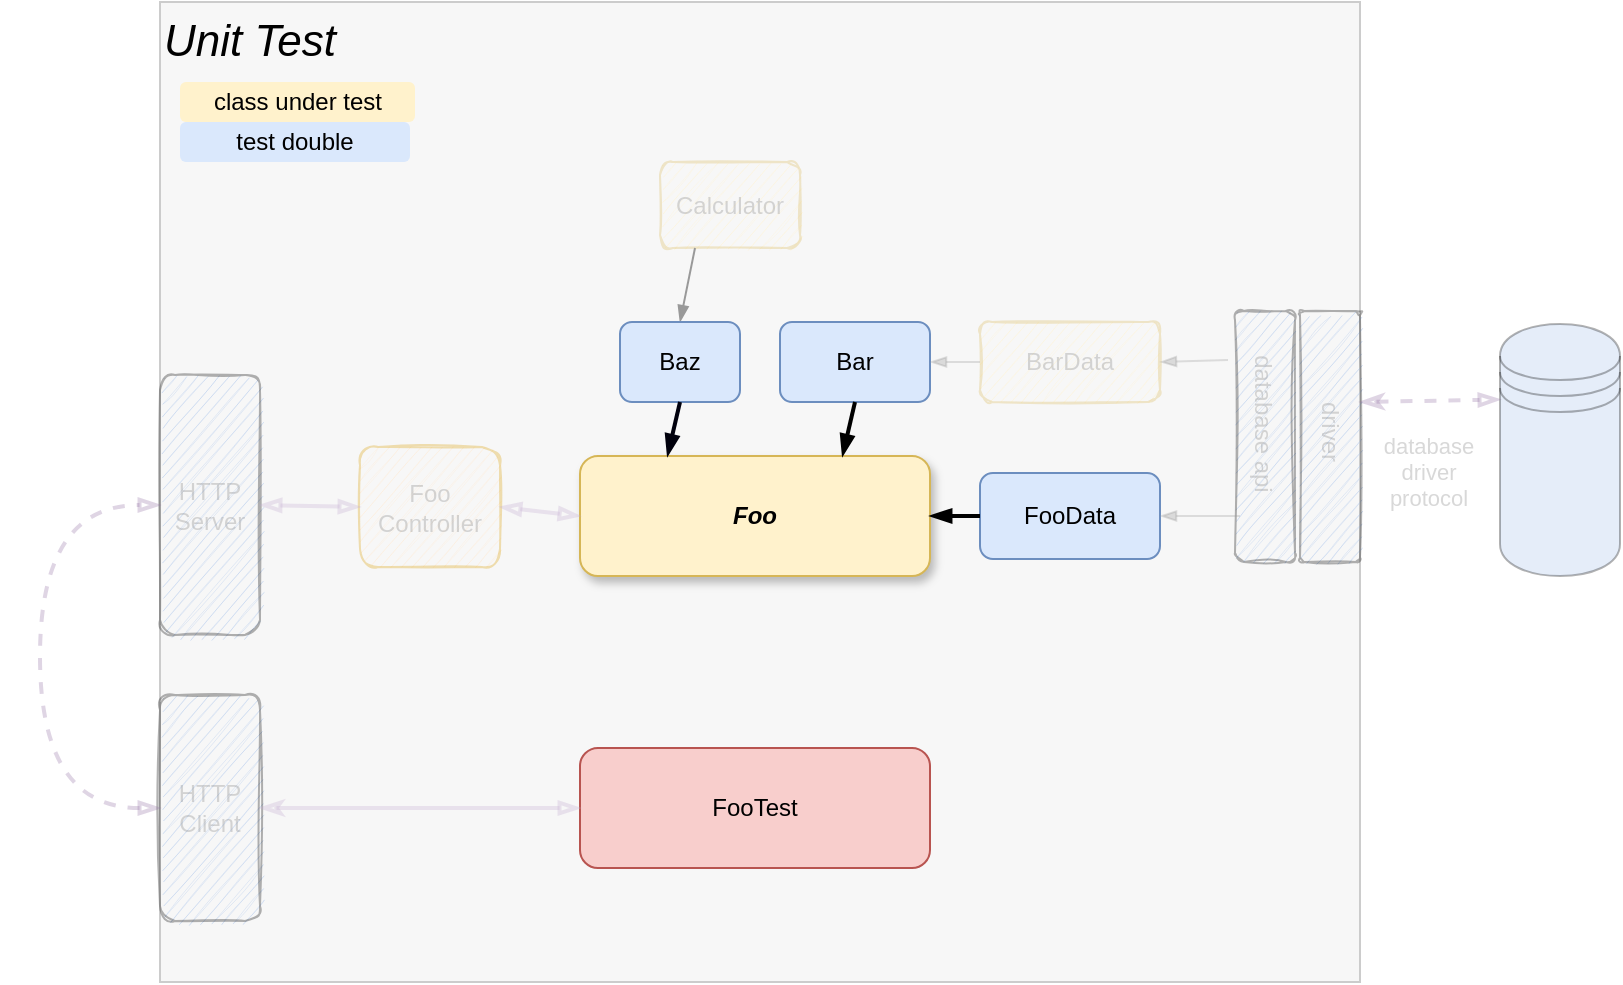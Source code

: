<mxfile version="17.1.2" type="github"><diagram id="skwW-lUM1dJKcZQGYylQ" name="Page-1"><mxGraphModel dx="1230" dy="661" grid="1" gridSize="10" guides="1" tooltips="1" connect="1" arrows="1" fold="1" page="1" pageScale="1" pageWidth="1169" pageHeight="1654" math="0" shadow="0"><root><mxCell id="0"/><mxCell id="1" parent="0"/><mxCell id="esAIJmW3SCN5sNdFw8TO-30" value="" style="rounded=0;whiteSpace=wrap;html=1;fillColor=#F7F7F7;strokeColor=#CCCCCC;" parent="1" vertex="1"><mxGeometry x="280" y="130" width="600" height="490" as="geometry"/></mxCell><mxCell id="esAIJmW3SCN5sNdFw8TO-1" value="&lt;div&gt;&lt;b&gt;&lt;i&gt;Foo&lt;/i&gt;&lt;/b&gt;&lt;/div&gt;" style="rounded=1;whiteSpace=wrap;html=1;fillColor=#fff2cc;strokeColor=#d6b656;shadow=1;" parent="1" vertex="1"><mxGeometry x="490" y="357" width="175" height="60" as="geometry"/></mxCell><mxCell id="esAIJmW3SCN5sNdFw8TO-2" value="&lt;div&gt;BarData&lt;/div&gt;" style="rounded=1;whiteSpace=wrap;html=1;fillColor=#fff2cc;strokeColor=#d6b656;sketch=1;fontColor=#808080;opacity=30;textOpacity=30;" parent="1" vertex="1"><mxGeometry x="690" y="290" width="90" height="40" as="geometry"/></mxCell><mxCell id="esAIJmW3SCN5sNdFw8TO-3" value="&lt;div&gt;Bar&lt;/div&gt;" style="rounded=1;whiteSpace=wrap;html=1;fillColor=#dae8fc;strokeColor=#6c8ebf;" parent="1" vertex="1"><mxGeometry x="590" y="290" width="75" height="40" as="geometry"/></mxCell><mxCell id="esAIJmW3SCN5sNdFw8TO-4" value="&lt;div&gt;FooData&lt;/div&gt;" style="rounded=1;whiteSpace=wrap;html=1;fillColor=#dae8fc;strokeColor=#6c8ebf;" parent="1" vertex="1"><mxGeometry x="690" y="365.5" width="90" height="43" as="geometry"/></mxCell><mxCell id="esAIJmW3SCN5sNdFw8TO-5" value="" style="endArrow=blockThin;html=1;rounded=0;exitX=0.5;exitY=1;exitDx=0;exitDy=0;endFill=1;strokeWidth=2;entryX=0.75;entryY=0;entryDx=0;entryDy=0;" parent="1" source="esAIJmW3SCN5sNdFw8TO-3" target="esAIJmW3SCN5sNdFw8TO-1" edge="1"><mxGeometry width="50" height="50" relative="1" as="geometry"><mxPoint x="498" y="287" as="sourcePoint"/><mxPoint x="610" y="447" as="targetPoint"/></mxGeometry></mxCell><mxCell id="esAIJmW3SCN5sNdFw8TO-6" value="" style="endArrow=blockThin;html=1;rounded=0;exitX=0;exitY=0.5;exitDx=0;exitDy=0;entryX=1;entryY=0.5;entryDx=0;entryDy=0;endFill=1;strokeColor=#999999;opacity=30;textOpacity=30;" parent="1" source="esAIJmW3SCN5sNdFw8TO-2" target="esAIJmW3SCN5sNdFw8TO-3" edge="1"><mxGeometry width="50" height="50" relative="1" as="geometry"><mxPoint x="535" y="297" as="sourcePoint"/><mxPoint x="535" y="367" as="targetPoint"/></mxGeometry></mxCell><mxCell id="esAIJmW3SCN5sNdFw8TO-7" value="" style="endArrow=blockThin;html=1;rounded=0;exitX=0;exitY=0.5;exitDx=0;exitDy=0;entryX=1;entryY=0.5;entryDx=0;entryDy=0;endFill=1;strokeWidth=2;" parent="1" source="esAIJmW3SCN5sNdFw8TO-4" target="esAIJmW3SCN5sNdFw8TO-1" edge="1"><mxGeometry width="50" height="50" relative="1" as="geometry"><mxPoint x="545" y="307" as="sourcePoint"/><mxPoint x="545" y="377" as="targetPoint"/></mxGeometry></mxCell><mxCell id="esAIJmW3SCN5sNdFw8TO-8" value="&lt;div&gt;Calculator&lt;/div&gt;" style="rounded=1;whiteSpace=wrap;html=1;fillColor=#fff2cc;strokeColor=#d6b656;shadow=0;glass=0;sketch=1;fontColor=#808080;opacity=30;textOpacity=30;" parent="1" vertex="1"><mxGeometry x="530" y="210" width="70" height="43" as="geometry"/></mxCell><mxCell id="esAIJmW3SCN5sNdFw8TO-9" value="" style="endArrow=blockThin;html=1;rounded=0;elbow=vertical;entryX=0.5;entryY=0;entryDx=0;entryDy=0;endFill=1;strokeWidth=1;exitX=0.25;exitY=1;exitDx=0;exitDy=0;strokeColor=#999999;" parent="1" source="esAIJmW3SCN5sNdFw8TO-8" target="esAIJmW3SCN5sNdFw8TO-26" edge="1"><mxGeometry width="50" height="50" relative="1" as="geometry"><mxPoint x="510" y="220" as="sourcePoint"/><mxPoint x="535" y="367" as="targetPoint"/></mxGeometry></mxCell><mxCell id="esAIJmW3SCN5sNdFw8TO-12" value="" style="shape=datastore;whiteSpace=wrap;html=1;fillColor=#A9C4EB;textOpacity=30;opacity=30;" parent="1" vertex="1"><mxGeometry x="950" y="291" width="60" height="126" as="geometry"/></mxCell><mxCell id="esAIJmW3SCN5sNdFw8TO-13" value="" style="rounded=1;whiteSpace=wrap;html=1;fillColor=#A9C4EB;sketch=1;textOpacity=30;opacity=30;" parent="1" vertex="1"><mxGeometry x="817.5" y="284.5" width="30" height="125.5" as="geometry"/></mxCell><mxCell id="esAIJmW3SCN5sNdFw8TO-14" value="" style="endArrow=blockThin;html=1;rounded=0;entryX=1;entryY=0.5;entryDx=0;entryDy=0;endFill=1;exitX=0.073;exitY=1.083;exitDx=0;exitDy=0;exitPerimeter=0;strokeColor=#999999;opacity=30;textOpacity=30;" parent="1" source="esAIJmW3SCN5sNdFw8TO-25" target="esAIJmW3SCN5sNdFw8TO-2" edge="1"><mxGeometry width="50" height="50" relative="1" as="geometry"><mxPoint x="850" y="300" as="sourcePoint"/><mxPoint x="810" y="257" as="targetPoint"/></mxGeometry></mxCell><mxCell id="esAIJmW3SCN5sNdFw8TO-15" value="" style="endArrow=blockThin;html=1;rounded=0;entryX=1;entryY=0.5;entryDx=0;entryDy=0;endFill=1;strokeColor=#999999;opacity=30;textOpacity=30;" parent="1" target="esAIJmW3SCN5sNdFw8TO-4" edge="1"><mxGeometry width="50" height="50" relative="1" as="geometry"><mxPoint x="820" y="387" as="sourcePoint"/><mxPoint x="820" y="267" as="targetPoint"/></mxGeometry></mxCell><mxCell id="esAIJmW3SCN5sNdFw8TO-16" value="&lt;div&gt;Foo&lt;/div&gt;&lt;div&gt;Controller&lt;/div&gt;" style="rounded=1;whiteSpace=wrap;html=1;fillColor=#ffe6cc;strokeColor=#d79b00;sketch=1;fontColor=#808080;opacity=30;textOpacity=30;" parent="1" vertex="1"><mxGeometry x="380" y="352.5" width="70" height="60" as="geometry"/></mxCell><mxCell id="esAIJmW3SCN5sNdFw8TO-17" value="HTTP Server" style="rounded=1;whiteSpace=wrap;html=1;fillColor=#A9C4EB;sketch=1;fontColor=#808080;opacity=30;textOpacity=30;" parent="1" vertex="1"><mxGeometry x="280" y="316.5" width="50" height="130" as="geometry"/></mxCell><mxCell id="esAIJmW3SCN5sNdFw8TO-18" value="&lt;div&gt;HTTP&lt;br&gt;&lt;/div&gt;&lt;div&gt;Client&lt;/div&gt;" style="rounded=1;whiteSpace=wrap;html=1;fillColor=#A9C4EB;sketch=1;fontColor=#808080;opacity=30;textOpacity=30;" parent="1" vertex="1"><mxGeometry x="280" y="476.5" width="50" height="113" as="geometry"/></mxCell><mxCell id="esAIJmW3SCN5sNdFw8TO-19" value="&lt;div&gt;&lt;br&gt;&lt;/div&gt;" style="rounded=1;whiteSpace=wrap;html=1;fillColor=#A9C4EB;arcSize=7;sketch=1;textOpacity=30;opacity=30;" parent="1" vertex="1"><mxGeometry x="850" y="284.5" width="30" height="125.5" as="geometry"/></mxCell><mxCell id="esAIJmW3SCN5sNdFw8TO-20" value="driver" style="text;html=1;strokeColor=none;fillColor=none;align=center;verticalAlign=middle;whiteSpace=wrap;rounded=0;rotation=90;fontColor=#808080;textOpacity=30;" parent="1" vertex="1"><mxGeometry x="835" y="330" width="60" height="30" as="geometry"/></mxCell><mxCell id="esAIJmW3SCN5sNdFw8TO-21" value="" style="endArrow=blockThin;startArrow=classicThin;html=1;rounded=0;elbow=vertical;entryX=0;entryY=0.3;entryDx=0;entryDy=0;exitX=0.25;exitY=0;exitDx=0;exitDy=0;fillColor=#e1d5e7;strokeColor=#9673a6;strokeWidth=2;dashed=1;startFill=0;endFill=0;textOpacity=30;opacity=30;" parent="1" source="esAIJmW3SCN5sNdFw8TO-20" target="esAIJmW3SCN5sNdFw8TO-12" edge="1"><mxGeometry width="50" height="50" relative="1" as="geometry"><mxPoint x="520" y="537.5" as="sourcePoint"/><mxPoint x="570" y="487.5" as="targetPoint"/></mxGeometry></mxCell><mxCell id="esAIJmW3SCN5sNdFw8TO-22" value="&lt;div&gt;database&lt;br&gt;&lt;/div&gt;&lt;div&gt;driver&lt;/div&gt;&lt;div&gt;protocol&lt;br&gt;&lt;/div&gt;" style="edgeLabel;html=1;align=center;verticalAlign=middle;resizable=0;points=[];fontColor=#808080;textOpacity=30;" parent="esAIJmW3SCN5sNdFw8TO-21" vertex="1" connectable="0"><mxGeometry x="0.25" relative="1" as="geometry"><mxPoint x="-10" y="36" as="offset"/></mxGeometry></mxCell><mxCell id="esAIJmW3SCN5sNdFw8TO-23" value="" style="endArrow=blockThin;startArrow=blockThin;html=1;rounded=0;elbow=vertical;fillColor=#e1d5e7;strokeColor=#9673a6;entryX=0;entryY=0.5;entryDx=0;entryDy=0;edgeStyle=orthogonalEdgeStyle;curved=1;startFill=0;endFill=0;strokeWidth=2;dashed=1;exitX=0;exitY=0.5;exitDx=0;exitDy=0;opacity=30;textOpacity=30;" parent="1" source="esAIJmW3SCN5sNdFw8TO-18" target="esAIJmW3SCN5sNdFw8TO-17" edge="1"><mxGeometry width="50" height="50" relative="1" as="geometry"><mxPoint x="250" y="596.5" as="sourcePoint"/><mxPoint x="300" y="415.5" as="targetPoint"/><Array as="points"><mxPoint x="220" y="533.5"/><mxPoint x="220" y="381.5"/></Array></mxGeometry></mxCell><mxCell id="esAIJmW3SCN5sNdFw8TO-24" value="" style="endArrow=blockThin;startArrow=blockThin;html=1;rounded=0;elbow=vertical;entryX=0;entryY=0.5;entryDx=0;entryDy=0;strokeColor=#C3ABD0;strokeWidth=2;startFill=0;endFill=0;exitX=1;exitY=0.5;exitDx=0;exitDy=0;opacity=30;textOpacity=30;" parent="1" source="esAIJmW3SCN5sNdFw8TO-16" target="esAIJmW3SCN5sNdFw8TO-1" edge="1"><mxGeometry width="50" height="50" relative="1" as="geometry"><mxPoint x="430" y="390" as="sourcePoint"/><mxPoint x="670" y="410" as="targetPoint"/></mxGeometry></mxCell><mxCell id="esAIJmW3SCN5sNdFw8TO-25" value="database api" style="text;html=1;strokeColor=none;fillColor=none;align=center;verticalAlign=middle;whiteSpace=wrap;rounded=0;rotation=90;fontColor=#808080;textOpacity=30;" parent="1" vertex="1"><mxGeometry x="794" y="326" width="75" height="30" as="geometry"/></mxCell><mxCell id="esAIJmW3SCN5sNdFw8TO-26" value="&lt;div&gt;Baz&lt;/div&gt;" style="rounded=1;whiteSpace=wrap;html=1;fillColor=#dae8fc;strokeColor=#6c8ebf;sketch=0;shadow=0;" parent="1" vertex="1"><mxGeometry x="510" y="290" width="60" height="40" as="geometry"/></mxCell><mxCell id="esAIJmW3SCN5sNdFw8TO-27" value="" style="endArrow=blockThin;html=1;rounded=0;strokeColor=#01010D;strokeWidth=2;elbow=vertical;exitX=0.5;exitY=1;exitDx=0;exitDy=0;endFill=1;entryX=0.25;entryY=0;entryDx=0;entryDy=0;" parent="1" source="esAIJmW3SCN5sNdFw8TO-26" target="esAIJmW3SCN5sNdFw8TO-1" edge="1"><mxGeometry width="50" height="50" relative="1" as="geometry"><mxPoint x="620" y="460" as="sourcePoint"/><mxPoint x="670" y="410" as="targetPoint"/></mxGeometry></mxCell><mxCell id="esAIJmW3SCN5sNdFw8TO-29" value="" style="endArrow=blockThin;startArrow=blockThin;html=1;rounded=0;elbow=vertical;exitX=1;exitY=0.5;exitDx=0;exitDy=0;entryX=0;entryY=0.5;entryDx=0;entryDy=0;strokeColor=#C3ABD0;strokeWidth=2;startFill=0;endFill=0;opacity=30;textOpacity=30;" parent="1" source="esAIJmW3SCN5sNdFw8TO-17" target="esAIJmW3SCN5sNdFw8TO-16" edge="1"><mxGeometry width="50" height="50" relative="1" as="geometry"><mxPoint x="320" y="383.17" as="sourcePoint"/><mxPoint x="390" y="383.17" as="targetPoint"/></mxGeometry></mxCell><mxCell id="esAIJmW3SCN5sNdFw8TO-31" value="&lt;div&gt;FooTest&lt;/div&gt;" style="rounded=1;whiteSpace=wrap;html=1;fillColor=#f8cecc;strokeColor=#b85450;" parent="1" vertex="1"><mxGeometry x="490" y="503" width="175" height="60" as="geometry"/></mxCell><mxCell id="esAIJmW3SCN5sNdFw8TO-32" value="" style="endArrow=blockThin;startArrow=classicThin;html=1;rounded=0;elbow=vertical;exitX=1;exitY=0.5;exitDx=0;exitDy=0;fillColor=#e1d5e7;strokeColor=#C3ABD0;entryX=0;entryY=0.5;entryDx=0;entryDy=0;startFill=0;endFill=0;strokeWidth=2;textOpacity=30;opacity=30;" parent="1" source="esAIJmW3SCN5sNdFw8TO-18" target="esAIJmW3SCN5sNdFw8TO-31" edge="1"><mxGeometry width="50" height="50" relative="1" as="geometry"><mxPoint x="200" y="392.75" as="sourcePoint"/><mxPoint x="210" y="650" as="targetPoint"/></mxGeometry></mxCell><mxCell id="GgHRXtknj7YYHHImZ1Kl-8" value="&lt;i&gt;&lt;font style=&quot;font-size: 22px&quot;&gt;Unit Test&lt;/font&gt;&lt;/i&gt;" style="text;html=1;strokeColor=none;fillColor=none;align=center;verticalAlign=middle;whiteSpace=wrap;rounded=0;opacity=30;" vertex="1" parent="1"><mxGeometry x="200" y="140" width="250" height="20" as="geometry"/></mxCell><mxCell id="GgHRXtknj7YYHHImZ1Kl-9" value="test double" style="rounded=1;whiteSpace=wrap;html=1;fillColor=#dae8fc;strokeColor=none;sketch=0;shadow=0;" vertex="1" parent="1"><mxGeometry x="290" y="190" width="115" height="20" as="geometry"/></mxCell><mxCell id="GgHRXtknj7YYHHImZ1Kl-10" value="class under test" style="rounded=1;whiteSpace=wrap;html=1;fillColor=#fff2cc;strokeColor=none;shadow=0;" vertex="1" parent="1"><mxGeometry x="290" y="170" width="117.5" height="20" as="geometry"/></mxCell></root></mxGraphModel></diagram></mxfile>